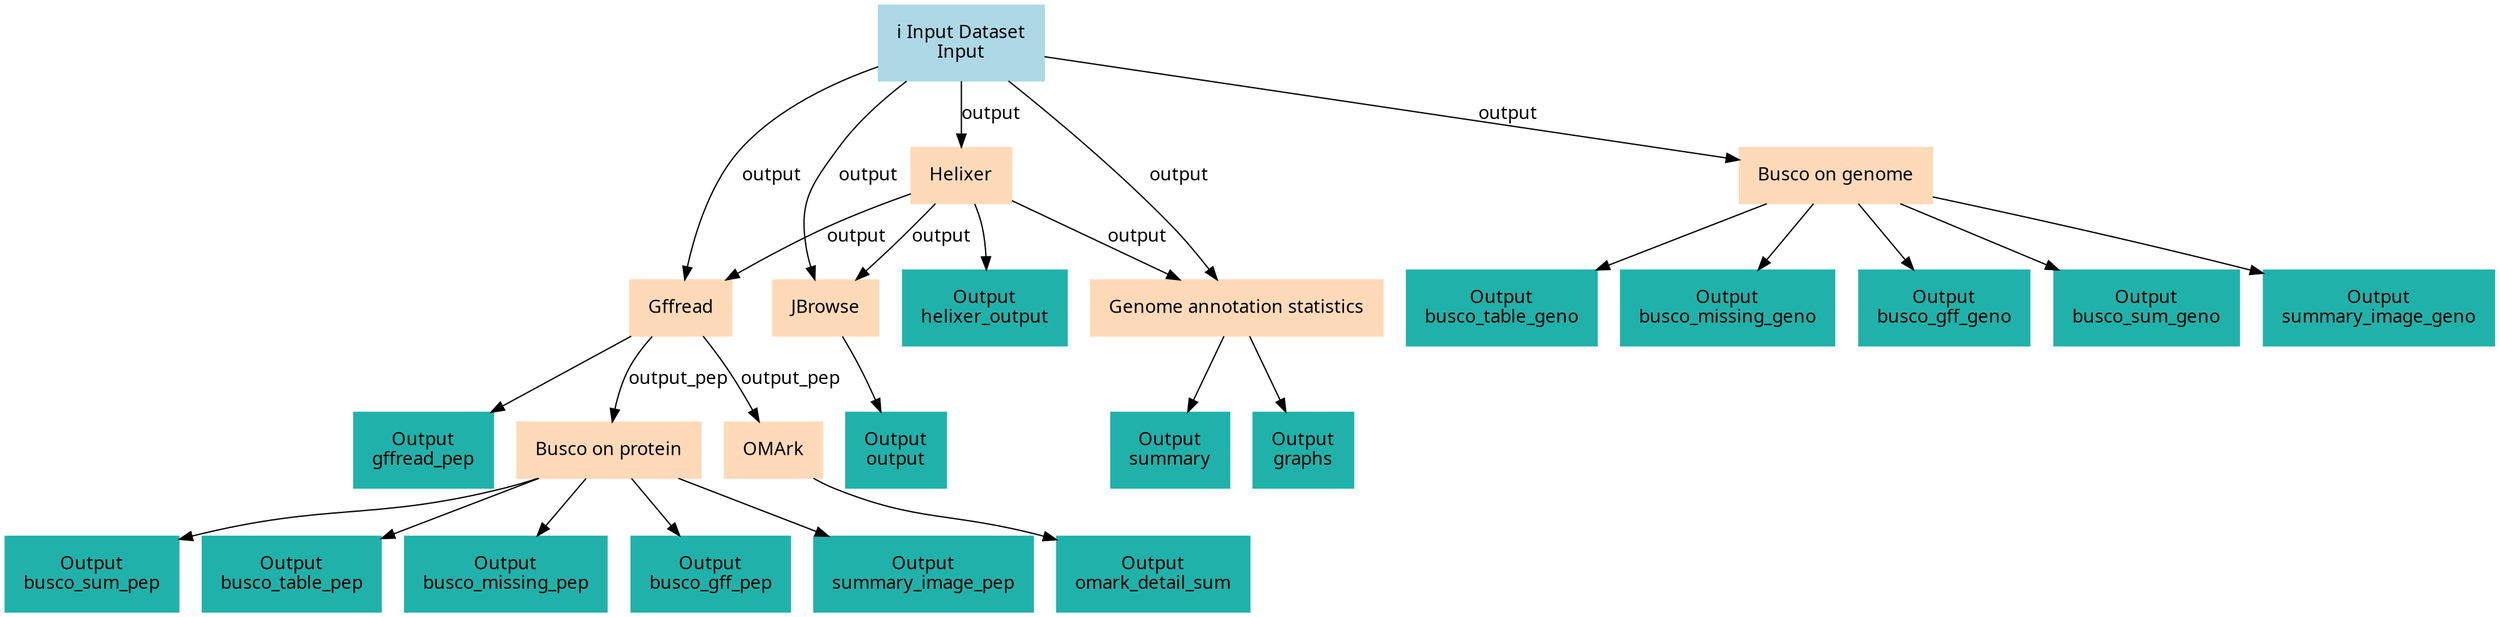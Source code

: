 digraph main {
  node [fontname="Atkinson Hyperlegible", shape=box, color=white,style=filled,color=peachpuff,margin="0.2,0.2"];
  edge [fontname="Atkinson Hyperlegible"];
  0[color=lightblue,label="ℹ️ Input Dataset\nInput"]
  1[label="Helixer"]
  0 -> 1 [label="output"]
  kfe43bcd65f994fd3b1842d6bfb340030[color=lightseagreen,label="Output\nhelixer_output"]
  1 -> kfe43bcd65f994fd3b1842d6bfb340030
  2[label="Busco on genome"]
  0 -> 2 [label="output"]
  kd039ef78640f4f7db44969fac1a25130[color=lightseagreen,label="Output\nbusco_missing_geno"]
  2 -> kd039ef78640f4f7db44969fac1a25130
  k961890cc7a33422aab09b787e3592dd1[color=lightseagreen,label="Output\nbusco_gff_geno"]
  2 -> k961890cc7a33422aab09b787e3592dd1
  kbf09f09ab40345179a1aacece8f36735[color=lightseagreen,label="Output\nbusco_sum_geno"]
  2 -> kbf09f09ab40345179a1aacece8f36735
  k3232c3863c314989ac7602722ea2d79b[color=lightseagreen,label="Output\nsummary_image_geno"]
  2 -> k3232c3863c314989ac7602722ea2d79b
  k5cbbd77af5214ee6b990a494b7671534[color=lightseagreen,label="Output\nbusco_table_geno"]
  2 -> k5cbbd77af5214ee6b990a494b7671534
  3[label="Gffread"]
  1 -> 3 [label="output"]
  0 -> 3 [label="output"]
  kaa178118cd37495b9e81e2e53ebf27fd[color=lightseagreen,label="Output\ngffread_pep"]
  3 -> kaa178118cd37495b9e81e2e53ebf27fd
  4[label="Genome annotation statistics"]
  1 -> 4 [label="output"]
  0 -> 4 [label="output"]
  kfb8ed4c94b554547880d1916a91f8a6e[color=lightseagreen,label="Output\nsummary"]
  4 -> kfb8ed4c94b554547880d1916a91f8a6e
  k4638cc23fdb64e829cdfc9fe38e76bd7[color=lightseagreen,label="Output\ngraphs"]
  4 -> k4638cc23fdb64e829cdfc9fe38e76bd7
  5[label="JBrowse"]
  0 -> 5 [label="output"]
  1 -> 5 [label="output"]
  k199768969df145e49c9689e24ae6e596[color=lightseagreen,label="Output\noutput"]
  5 -> k199768969df145e49c9689e24ae6e596
  6[label="Busco on protein"]
  3 -> 6 [label="output_pep"]
  k1db166fb10c24823a80c9f22c7c15576[color=lightseagreen,label="Output\nbusco_gff_pep"]
  6 -> k1db166fb10c24823a80c9f22c7c15576
  k13c6bee4824c4533bc78c99ddf0b190d[color=lightseagreen,label="Output\nsummary_image_pep"]
  6 -> k13c6bee4824c4533bc78c99ddf0b190d
  kf44047d9e71341d9a9f95543f0371d9d[color=lightseagreen,label="Output\nbusco_sum_pep"]
  6 -> kf44047d9e71341d9a9f95543f0371d9d
  k1a113d6ca167432b8200dfb3aedc4ba1[color=lightseagreen,label="Output\nbusco_table_pep"]
  6 -> k1a113d6ca167432b8200dfb3aedc4ba1
  kdc2d4533d9c24cb0a144184e90fd4e01[color=lightseagreen,label="Output\nbusco_missing_pep"]
  6 -> kdc2d4533d9c24cb0a144184e90fd4e01
  7[label="OMArk"]
  3 -> 7 [label="output_pep"]
  kde489b9c880847d493847617c33a9d34[color=lightseagreen,label="Output\nomark_detail_sum"]
  7 -> kde489b9c880847d493847617c33a9d34
}